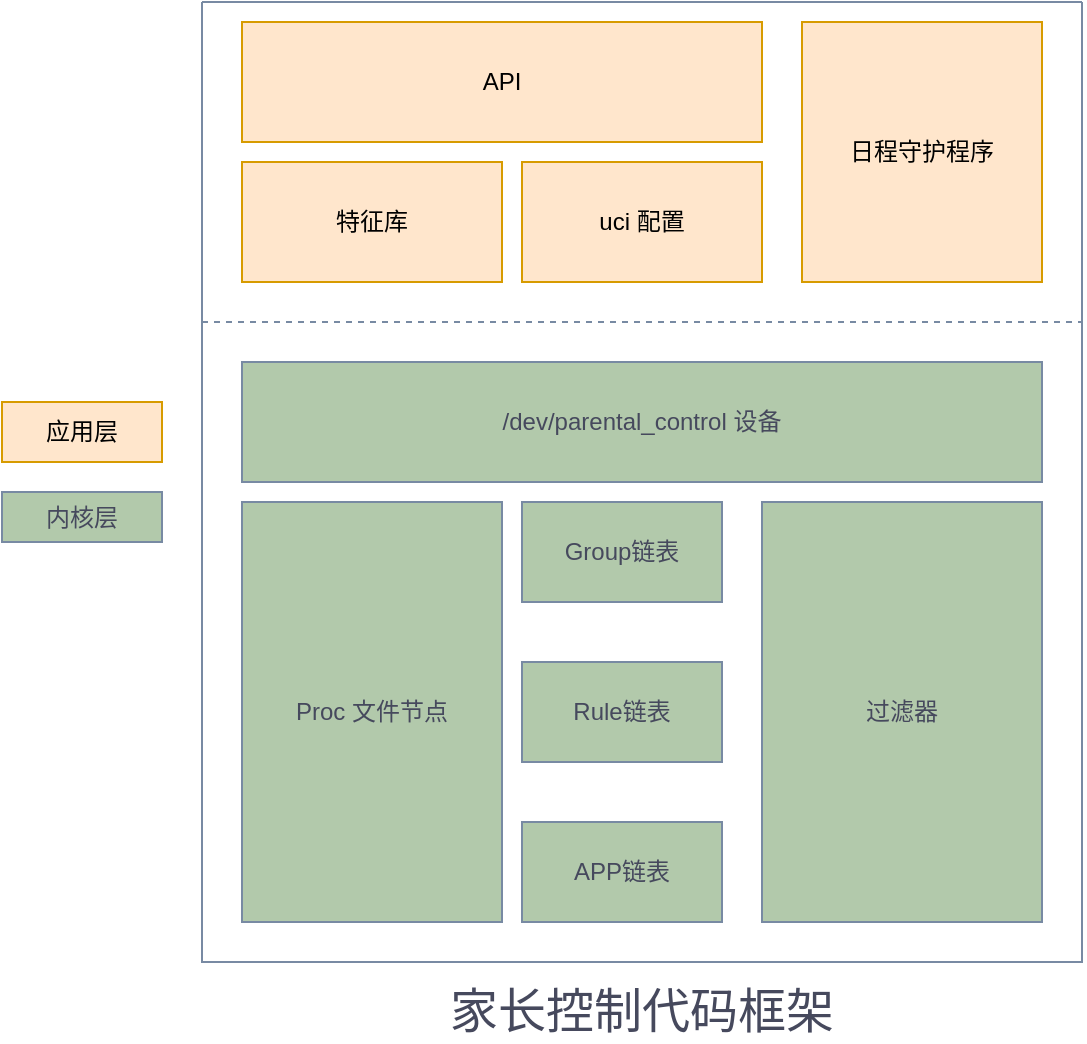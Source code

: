 <mxfile version="20.3.0" type="device" pages="3"><diagram id="6uLKASHtY9k-KsT4G5f2" name="代码框架"><mxGraphModel dx="1422" dy="839" grid="0" gridSize="10" guides="1" tooltips="1" connect="1" arrows="1" fold="1" page="1" pageScale="1" pageWidth="1169" pageHeight="1654" math="0" shadow="0"><root><mxCell id="0"/><mxCell id="1" parent="0"/><mxCell id="5DPQYN1WljX6qjbgzVaq-7" value="过滤器" style="rounded=0;whiteSpace=wrap;html=1;fillColor=#B2C9AB;strokeColor=#788AA3;fontColor=#46495D;" parent="1" vertex="1"><mxGeometry x="660" y="360" width="140" height="210" as="geometry"/></mxCell><mxCell id="5DPQYN1WljX6qjbgzVaq-11" value="Group链表" style="rounded=0;whiteSpace=wrap;html=1;fillColor=#B2C9AB;strokeColor=#788AA3;fontColor=#46495D;" parent="1" vertex="1"><mxGeometry x="540" y="360" width="100" height="50" as="geometry"/></mxCell><mxCell id="5DPQYN1WljX6qjbgzVaq-12" value="Rule链表" style="rounded=0;whiteSpace=wrap;html=1;fillColor=#B2C9AB;strokeColor=#788AA3;fontColor=#46495D;" parent="1" vertex="1"><mxGeometry x="540" y="440" width="100" height="50" as="geometry"/></mxCell><mxCell id="5DPQYN1WljX6qjbgzVaq-13" value="APP链表" style="rounded=0;whiteSpace=wrap;html=1;fillColor=#B2C9AB;strokeColor=#788AA3;fontColor=#46495D;" parent="1" vertex="1"><mxGeometry x="540" y="520" width="100" height="50" as="geometry"/></mxCell><mxCell id="5DPQYN1WljX6qjbgzVaq-14" value="Proc 文件节点" style="rounded=0;whiteSpace=wrap;html=1;fillColor=#B2C9AB;strokeColor=#788AA3;fontColor=#46495D;" parent="1" vertex="1"><mxGeometry x="400" y="360" width="130" height="210" as="geometry"/></mxCell><mxCell id="5DPQYN1WljX6qjbgzVaq-15" value="/dev/parental_control 设备" style="rounded=0;whiteSpace=wrap;html=1;fillColor=#B2C9AB;strokeColor=#788AA3;fontColor=#46495D;" parent="1" vertex="1"><mxGeometry x="400" y="290" width="400" height="60" as="geometry"/></mxCell><mxCell id="5DPQYN1WljX6qjbgzVaq-16" value="uci 配置" style="rounded=0;whiteSpace=wrap;html=1;fillColor=#ffe6cc;strokeColor=#d79b00;" parent="1" vertex="1"><mxGeometry x="540" y="190" width="120" height="60" as="geometry"/></mxCell><mxCell id="5DPQYN1WljX6qjbgzVaq-17" value="特征库" style="rounded=0;whiteSpace=wrap;html=1;fillColor=#ffe6cc;strokeColor=#d79b00;" parent="1" vertex="1"><mxGeometry x="400" y="190" width="130" height="60" as="geometry"/></mxCell><mxCell id="5DPQYN1WljX6qjbgzVaq-18" value="日程守护程序" style="rounded=0;whiteSpace=wrap;html=1;fillColor=#ffe6cc;strokeColor=#d79b00;" parent="1" vertex="1"><mxGeometry x="680" y="120" width="120" height="130" as="geometry"/></mxCell><mxCell id="5DPQYN1WljX6qjbgzVaq-19" value="API" style="rounded=0;whiteSpace=wrap;html=1;fillColor=#ffe6cc;strokeColor=#d79b00;" parent="1" vertex="1"><mxGeometry x="400" y="120" width="260" height="60" as="geometry"/></mxCell><mxCell id="5DPQYN1WljX6qjbgzVaq-31" value="" style="endArrow=none;html=1;rounded=0;strokeColor=#788AA3;fontColor=#46495D;fillColor=#B2C9AB;dashed=1;" parent="1" edge="1"><mxGeometry width="50" height="50" relative="1" as="geometry"><mxPoint x="380" y="270" as="sourcePoint"/><mxPoint x="820" y="270" as="targetPoint"/></mxGeometry></mxCell><mxCell id="5DPQYN1WljX6qjbgzVaq-32" value="" style="swimlane;startSize=0;strokeColor=#788AA3;fontColor=#46495D;fillColor=#B2C9AB;" parent="1" vertex="1"><mxGeometry x="380" y="110" width="440" height="480" as="geometry"/></mxCell><mxCell id="uKZ67aqbzvbSGHzUvlSe-1" value="应用层" style="rounded=0;whiteSpace=wrap;html=1;fillColor=#ffe6cc;strokeColor=#d79b00;" parent="1" vertex="1"><mxGeometry x="280" y="310" width="80" height="30" as="geometry"/></mxCell><mxCell id="uKZ67aqbzvbSGHzUvlSe-3" value="内核层" style="rounded=0;whiteSpace=wrap;html=1;fillColor=#B2C9AB;strokeColor=#788AA3;fontColor=#46495D;" parent="1" vertex="1"><mxGeometry x="280" y="355" width="80" height="25" as="geometry"/></mxCell><mxCell id="uKZ67aqbzvbSGHzUvlSe-4" value="家长控制代码框架" style="text;html=1;strokeColor=none;fillColor=none;align=center;verticalAlign=middle;whiteSpace=wrap;rounded=0;fontColor=#46495D;fontSize=24;" parent="1" vertex="1"><mxGeometry x="485" y="600" width="230" height="30" as="geometry"/></mxCell></root></mxGraphModel></diagram><diagram id="dTFN40Ra_H5WmcAkKFOq" name="包含关系"><mxGraphModel dx="1422" dy="839" grid="1" gridSize="10" guides="1" tooltips="1" connect="1" arrows="1" fold="1" page="1" pageScale="1" pageWidth="1169" pageHeight="1654" math="0" shadow="0"><root><mxCell id="0"/><mxCell id="1" parent="0"/><mxCell id="N9gkXzox6bqGqihpe50O-2" value="Group1" style="rounded=0;whiteSpace=wrap;html=1;fillColor=#ffe6cc;strokeColor=#d79b00;" parent="1" vertex="1"><mxGeometry x="150" y="232.5" width="100" height="50" as="geometry"/></mxCell><mxCell id="N9gkXzox6bqGqihpe50O-3" value="Group2" style="rounded=0;whiteSpace=wrap;html=1;fillColor=#ffe6cc;strokeColor=#d79b00;" parent="1" vertex="1"><mxGeometry x="310" y="232.5" width="100" height="50" as="geometry"/></mxCell><mxCell id="N9gkXzox6bqGqihpe50O-4" value="MAC1" style="rounded=0;whiteSpace=wrap;html=1;fillColor=#f8cecc;strokeColor=#b85450;" parent="1" vertex="1"><mxGeometry x="170" y="332.5" width="90" height="50" as="geometry"/></mxCell><mxCell id="N9gkXzox6bqGqihpe50O-6" value="/dev/parental_control 设备" style="rounded=0;whiteSpace=wrap;html=1;fillColor=#B2C9AB;strokeColor=#788AA3;fontColor=#46495D;" parent="1" vertex="1"><mxGeometry x="487.5" y="122.5" width="180" height="60" as="geometry"/></mxCell><mxCell id="N9gkXzox6bqGqihpe50O-15" value="各元素间包含和引用关系" style="text;html=1;strokeColor=none;fillColor=none;align=center;verticalAlign=middle;whiteSpace=wrap;rounded=0;fontColor=#46495D;fontSize=24;" parent="1" vertex="1"><mxGeometry x="452.5" y="450" width="297.5" height="30" as="geometry"/></mxCell><mxCell id="D3Auq2hZN2ZVuneCRqRy-1" value="" style="shape=curlyBracket;whiteSpace=wrap;html=1;rounded=1;flipH=1;strokeColor=#788AA3;fontSize=24;fontColor=#46495D;fillColor=#B2C9AB;rotation=-90;" vertex="1" parent="1"><mxGeometry x="552.5" y="-190" width="50" height="785" as="geometry"/></mxCell><mxCell id="D3Auq2hZN2ZVuneCRqRy-3" value="Group3" style="rounded=0;whiteSpace=wrap;html=1;fillColor=#ffe6cc;strokeColor=#d79b00;" vertex="1" parent="1"><mxGeometry x="450" y="232.5" width="100" height="50" as="geometry"/></mxCell><mxCell id="D3Auq2hZN2ZVuneCRqRy-4" value="" style="shape=curlyBracket;whiteSpace=wrap;html=1;rounded=1;flipH=1;strokeColor=#788AA3;fontSize=24;fontColor=#46495D;fillColor=#B2C9AB;rotation=-90;" vertex="1" parent="1"><mxGeometry x="350" y="152.5" width="50" height="310" as="geometry"/></mxCell><mxCell id="D3Auq2hZN2ZVuneCRqRy-5" value="Rule1" style="rounded=0;whiteSpace=wrap;html=1;fillColor=#fff2cc;strokeColor=#d6b656;" vertex="1" parent="1"><mxGeometry x="650" y="232.5" width="100" height="50" as="geometry"/></mxCell><mxCell id="D3Auq2hZN2ZVuneCRqRy-6" value="Rule2" style="rounded=0;whiteSpace=wrap;html=1;fillColor=#fff2cc;strokeColor=#d6b656;" vertex="1" parent="1"><mxGeometry x="780" y="232.5" width="100" height="50" as="geometry"/></mxCell><mxCell id="D3Auq2hZN2ZVuneCRqRy-7" value="APP1" style="rounded=0;whiteSpace=wrap;html=1;fillColor=#e1d5e7;strokeColor=#9673a6;" vertex="1" parent="1"><mxGeometry x="650" y="332.5" width="90" height="50" as="geometry"/></mxCell><mxCell id="D3Auq2hZN2ZVuneCRqRy-10" value="Rule3" style="rounded=0;whiteSpace=wrap;html=1;fillColor=#fff2cc;strokeColor=#d6b656;" vertex="1" parent="1"><mxGeometry x="920" y="232.5" width="100" height="50" as="geometry"/></mxCell><mxCell id="D3Auq2hZN2ZVuneCRqRy-11" value="" style="shape=curlyBracket;whiteSpace=wrap;html=1;rounded=1;flipH=1;strokeColor=#788AA3;fontSize=24;fontColor=#46495D;fillColor=#B2C9AB;rotation=-90;" vertex="1" parent="1"><mxGeometry x="820" y="152.5" width="50" height="310" as="geometry"/></mxCell><mxCell id="D3Auq2hZN2ZVuneCRqRy-19" value="MAC2" style="rounded=0;whiteSpace=wrap;html=1;fillColor=#f8cecc;strokeColor=#b85450;" vertex="1" parent="1"><mxGeometry x="270" y="332.5" width="90" height="50" as="geometry"/></mxCell><mxCell id="D3Auq2hZN2ZVuneCRqRy-20" value="MAC3" style="rounded=0;whiteSpace=wrap;html=1;fillColor=#f8cecc;strokeColor=#b85450;" vertex="1" parent="1"><mxGeometry x="370" y="332.5" width="90" height="50" as="geometry"/></mxCell><mxCell id="D3Auq2hZN2ZVuneCRqRy-21" value="Rule2" style="rounded=0;whiteSpace=wrap;html=1;fillColor=#fff2cc;strokeColor=#d6b656;" vertex="1" parent="1"><mxGeometry x="470" y="332.5" width="90" height="50" as="geometry"/></mxCell><mxCell id="D3Auq2hZN2ZVuneCRqRy-22" value="APP2" style="rounded=0;whiteSpace=wrap;html=1;fillColor=#e1d5e7;strokeColor=#9673a6;" vertex="1" parent="1"><mxGeometry x="750" y="332.5" width="90" height="50" as="geometry"/></mxCell><mxCell id="D3Auq2hZN2ZVuneCRqRy-23" value="APP3" style="rounded=0;whiteSpace=wrap;html=1;fillColor=#e1d5e7;strokeColor=#9673a6;" vertex="1" parent="1"><mxGeometry x="850" y="332.5" width="90" height="50" as="geometry"/></mxCell><mxCell id="D3Auq2hZN2ZVuneCRqRy-24" value="例外APP1" style="rounded=0;whiteSpace=wrap;html=1;fillColor=#dae8fc;strokeColor=#6c8ebf;" vertex="1" parent="1"><mxGeometry x="950" y="332.5" width="90" height="50" as="geometry"/></mxCell><mxCell id="a9ki1LJTkm2bMgggJO4H-2" value="" style="verticalLabelPosition=bottom;verticalAlign=top;html=1;shape=mxgraph.basic.rect;fillColor2=none;strokeWidth=1;size=20;indent=5;strokeColor=#DDA15E;fontColor=#FEFAE0;fillColor=none;" vertex="1" parent="1"><mxGeometry x="140" y="102.5" width="910" height="330" as="geometry"/></mxCell></root></mxGraphModel></diagram><diagram id="-16-nvuNSNKq-dl85kSg" name="过滤器流程"><mxGraphModel dx="1422" dy="839" grid="0" gridSize="10" guides="1" tooltips="1" connect="1" arrows="1" fold="1" page="1" pageScale="1" pageWidth="1169" pageHeight="1654" math="0" shadow="0"><root><mxCell id="0"/><mxCell id="1" parent="0"/><mxCell id="x5p6yMdZW9c_6qV2wnZR-27" value="" style="edgeStyle=orthogonalEdgeStyle;rounded=0;orthogonalLoop=1;jettySize=auto;html=1;" edge="1" parent="1" source="j19xxh12QN0FUBic7q6n-1" target="x5p6yMdZW9c_6qV2wnZR-26"><mxGeometry relative="1" as="geometry"/></mxCell><mxCell id="j19xxh12QN0FUBic7q6n-1" value="截获到数据包" style="strokeWidth=2;html=1;shape=mxgraph.flowchart.start_1;whiteSpace=wrap;fillColor=none;" vertex="1" parent="1"><mxGeometry x="390" y="20" width="100" height="60" as="geometry"/></mxCell><mxCell id="x5p6yMdZW9c_6qV2wnZR-4" value="" style="edgeStyle=orthogonalEdgeStyle;rounded=0;orthogonalLoop=1;jettySize=auto;html=1;" edge="1" parent="1" source="x5p6yMdZW9c_6qV2wnZR-2" target="x5p6yMdZW9c_6qV2wnZR-3"><mxGeometry relative="1" as="geometry"/></mxCell><mxCell id="x5p6yMdZW9c_6qV2wnZR-14" value="" style="edgeStyle=orthogonalEdgeStyle;rounded=0;orthogonalLoop=1;jettySize=auto;html=1;" edge="1" parent="1" source="x5p6yMdZW9c_6qV2wnZR-2" target="x5p6yMdZW9c_6qV2wnZR-13"><mxGeometry relative="1" as="geometry"/></mxCell><mxCell id="x5p6yMdZW9c_6qV2wnZR-2" value="分组匹配成功？" style="strokeWidth=2;html=1;shape=mxgraph.flowchart.decision;whiteSpace=wrap;" vertex="1" parent="1"><mxGeometry x="390" y="190" width="100" height="100" as="geometry"/></mxCell><mxCell id="x5p6yMdZW9c_6qV2wnZR-9" value="" style="edgeStyle=orthogonalEdgeStyle;rounded=0;orthogonalLoop=1;jettySize=auto;html=1;" edge="1" parent="1" source="x5p6yMdZW9c_6qV2wnZR-3" target="x5p6yMdZW9c_6qV2wnZR-5"><mxGeometry relative="1" as="geometry"/></mxCell><mxCell id="x5p6yMdZW9c_6qV2wnZR-10" value="" style="edgeStyle=orthogonalEdgeStyle;rounded=0;orthogonalLoop=1;jettySize=auto;html=1;" edge="1" parent="1" source="x5p6yMdZW9c_6qV2wnZR-3" target="x5p6yMdZW9c_6qV2wnZR-8"><mxGeometry relative="1" as="geometry"/></mxCell><mxCell id="AdJU5Cs05SyyDKfufYf4-1" value="N" style="edgeLabel;html=1;align=center;verticalAlign=middle;resizable=0;points=[];" vertex="1" connectable="0" parent="x5p6yMdZW9c_6qV2wnZR-10"><mxGeometry x="-0.727" y="-1" relative="1" as="geometry"><mxPoint as="offset"/></mxGeometry></mxCell><mxCell id="x5p6yMdZW9c_6qV2wnZR-3" value="禁止匿名设备？" style="strokeWidth=2;html=1;shape=mxgraph.flowchart.decision;whiteSpace=wrap;" vertex="1" parent="1"><mxGeometry x="570" y="190" width="100" height="100" as="geometry"/></mxCell><mxCell id="x5p6yMdZW9c_6qV2wnZR-5" value="DROP" style="strokeWidth=2;html=1;shape=mxgraph.flowchart.terminator;whiteSpace=wrap;" vertex="1" parent="1"><mxGeometry x="580" y="320" width="80" height="40" as="geometry"/></mxCell><mxCell id="x5p6yMdZW9c_6qV2wnZR-8" value="ACCEPT" style="strokeWidth=2;html=1;shape=mxgraph.flowchart.terminator;whiteSpace=wrap;" vertex="1" parent="1"><mxGeometry x="780" y="220" width="60" height="40" as="geometry"/></mxCell><mxCell id="x5p6yMdZW9c_6qV2wnZR-25" value="" style="edgeStyle=orthogonalEdgeStyle;rounded=0;orthogonalLoop=1;jettySize=auto;html=1;" edge="1" parent="1" source="x5p6yMdZW9c_6qV2wnZR-13" target="x5p6yMdZW9c_6qV2wnZR-24"><mxGeometry relative="1" as="geometry"/></mxCell><mxCell id="x5p6yMdZW9c_6qV2wnZR-13" value="获取分组规则" style="whiteSpace=wrap;html=1;strokeWidth=2;" vertex="1" parent="1"><mxGeometry x="380" y="320" width="120" height="60" as="geometry"/></mxCell><mxCell id="x5p6yMdZW9c_6qV2wnZR-30" value="" style="edgeStyle=orthogonalEdgeStyle;rounded=0;orthogonalLoop=1;jettySize=auto;html=1;" edge="1" parent="1" source="x5p6yMdZW9c_6qV2wnZR-24" target="x5p6yMdZW9c_6qV2wnZR-29"><mxGeometry relative="1" as="geometry"/></mxCell><mxCell id="x5p6yMdZW9c_6qV2wnZR-35" value="" style="edgeStyle=orthogonalEdgeStyle;rounded=0;orthogonalLoop=1;jettySize=auto;html=1;" edge="1" parent="1" source="x5p6yMdZW9c_6qV2wnZR-24"><mxGeometry relative="1" as="geometry"><mxPoint x="438.75" y="607" as="targetPoint"/></mxGeometry></mxCell><mxCell id="x5p6yMdZW9c_6qV2wnZR-24" value="需要匹配应用？" style="rhombus;whiteSpace=wrap;html=1;strokeWidth=2;" vertex="1" parent="1"><mxGeometry x="370" y="410" width="140" height="120" as="geometry"/></mxCell><mxCell id="x5p6yMdZW9c_6qV2wnZR-28" value="" style="edgeStyle=orthogonalEdgeStyle;rounded=0;orthogonalLoop=1;jettySize=auto;html=1;" edge="1" parent="1" source="x5p6yMdZW9c_6qV2wnZR-26" target="x5p6yMdZW9c_6qV2wnZR-2"><mxGeometry relative="1" as="geometry"/></mxCell><mxCell id="x5p6yMdZW9c_6qV2wnZR-26" value="获取源MAC" style="whiteSpace=wrap;html=1;fillColor=none;strokeWidth=2;" vertex="1" parent="1"><mxGeometry x="380" y="110" width="120" height="60" as="geometry"/></mxCell><mxCell id="x5p6yMdZW9c_6qV2wnZR-79" value="" style="edgeStyle=orthogonalEdgeStyle;rounded=0;orthogonalLoop=1;jettySize=auto;html=1;" edge="1" parent="1" source="x5p6yMdZW9c_6qV2wnZR-29" target="x5p6yMdZW9c_6qV2wnZR-32"><mxGeometry relative="1" as="geometry"/></mxCell><mxCell id="AdJU5Cs05SyyDKfufYf4-7" value="N" style="edgeLabel;html=1;align=center;verticalAlign=middle;resizable=0;points=[];" vertex="1" connectable="0" parent="x5p6yMdZW9c_6qV2wnZR-79"><mxGeometry x="-0.72" y="-1" relative="1" as="geometry"><mxPoint as="offset"/></mxGeometry></mxCell><mxCell id="x5p6yMdZW9c_6qV2wnZR-80" value="" style="edgeStyle=orthogonalEdgeStyle;rounded=0;orthogonalLoop=1;jettySize=auto;html=1;" edge="1" parent="1" source="x5p6yMdZW9c_6qV2wnZR-29" target="x5p6yMdZW9c_6qV2wnZR-34"><mxGeometry relative="1" as="geometry"/></mxCell><mxCell id="x5p6yMdZW9c_6qV2wnZR-29" value="禁止上网？" style="rhombus;whiteSpace=wrap;html=1;strokeWidth=2;" vertex="1" parent="1"><mxGeometry x="590" y="410" width="140" height="120" as="geometry"/></mxCell><mxCell id="x5p6yMdZW9c_6qV2wnZR-32" value="ACCEPT" style="strokeWidth=2;html=1;shape=mxgraph.flowchart.terminator;whiteSpace=wrap;" vertex="1" parent="1"><mxGeometry x="830" y="450" width="60" height="40" as="geometry"/></mxCell><mxCell id="x5p6yMdZW9c_6qV2wnZR-34" value="DROP" style="strokeWidth=2;html=1;shape=mxgraph.flowchart.terminator;whiteSpace=wrap;" vertex="1" parent="1"><mxGeometry x="620" y="560" width="80" height="40" as="geometry"/></mxCell><mxCell id="x5p6yMdZW9c_6qV2wnZR-42" value="" style="edgeStyle=orthogonalEdgeStyle;rounded=0;orthogonalLoop=1;jettySize=auto;html=1;" edge="1" parent="1" source="x5p6yMdZW9c_6qV2wnZR-40" target="x5p6yMdZW9c_6qV2wnZR-41"><mxGeometry relative="1" as="geometry"/></mxCell><mxCell id="x5p6yMdZW9c_6qV2wnZR-40" value="数据包解析" style="whiteSpace=wrap;html=1;strokeWidth=2;" vertex="1" parent="1"><mxGeometry x="380" y="550" width="120" height="60" as="geometry"/></mxCell><mxCell id="x5p6yMdZW9c_6qV2wnZR-44" value="" style="edgeStyle=orthogonalEdgeStyle;rounded=0;orthogonalLoop=1;jettySize=auto;html=1;" edge="1" parent="1" source="x5p6yMdZW9c_6qV2wnZR-41" target="x5p6yMdZW9c_6qV2wnZR-43"><mxGeometry relative="1" as="geometry"/></mxCell><mxCell id="x5p6yMdZW9c_6qV2wnZR-41" value="获取分组应用列表" style="whiteSpace=wrap;html=1;strokeWidth=2;" vertex="1" parent="1"><mxGeometry x="380" y="650" width="120" height="60" as="geometry"/></mxCell><mxCell id="x5p6yMdZW9c_6qV2wnZR-46" value="" style="edgeStyle=orthogonalEdgeStyle;rounded=0;orthogonalLoop=1;jettySize=auto;html=1;" edge="1" parent="1" source="x5p6yMdZW9c_6qV2wnZR-43" target="x5p6yMdZW9c_6qV2wnZR-45"><mxGeometry relative="1" as="geometry"/></mxCell><mxCell id="x5p6yMdZW9c_6qV2wnZR-52" value="" style="edgeStyle=orthogonalEdgeStyle;rounded=0;orthogonalLoop=1;jettySize=auto;html=1;entryX=0;entryY=0.5;entryDx=0;entryDy=0;entryPerimeter=0;" edge="1" parent="1" source="x5p6yMdZW9c_6qV2wnZR-43" target="x5p6yMdZW9c_6qV2wnZR-53"><mxGeometry relative="1" as="geometry"><mxPoint x="558.75" y="844" as="targetPoint"/></mxGeometry></mxCell><mxCell id="AdJU5Cs05SyyDKfufYf4-2" value="N" style="edgeLabel;html=1;align=center;verticalAlign=middle;resizable=0;points=[];" vertex="1" connectable="0" parent="x5p6yMdZW9c_6qV2wnZR-52"><mxGeometry x="-0.75" relative="1" as="geometry"><mxPoint as="offset"/></mxGeometry></mxCell><mxCell id="x5p6yMdZW9c_6qV2wnZR-43" value="IP协议匹配？" style="rhombus;whiteSpace=wrap;html=1;strokeWidth=2;" vertex="1" parent="1"><mxGeometry x="400" y="750" width="80" height="80" as="geometry"/></mxCell><mxCell id="x5p6yMdZW9c_6qV2wnZR-48" value="" style="edgeStyle=orthogonalEdgeStyle;rounded=0;orthogonalLoop=1;jettySize=auto;html=1;" edge="1" parent="1" source="x5p6yMdZW9c_6qV2wnZR-45" target="x5p6yMdZW9c_6qV2wnZR-47"><mxGeometry relative="1" as="geometry"/></mxCell><mxCell id="x5p6yMdZW9c_6qV2wnZR-45" value="端口匹配？" style="rhombus;whiteSpace=wrap;html=1;strokeWidth=2;" vertex="1" parent="1"><mxGeometry x="400" y="860" width="80" height="80" as="geometry"/></mxCell><mxCell id="x5p6yMdZW9c_6qV2wnZR-69" value="" style="edgeStyle=orthogonalEdgeStyle;rounded=0;orthogonalLoop=1;jettySize=auto;html=1;" edge="1" parent="1" source="x5p6yMdZW9c_6qV2wnZR-47" target="x5p6yMdZW9c_6qV2wnZR-64"><mxGeometry relative="1" as="geometry"/></mxCell><mxCell id="x5p6yMdZW9c_6qV2wnZR-47" value="url 匹配或特征码匹配？" style="rhombus;whiteSpace=wrap;html=1;strokeWidth=2;" vertex="1" parent="1"><mxGeometry x="370" y="970" width="140" height="100" as="geometry"/></mxCell><mxCell id="x5p6yMdZW9c_6qV2wnZR-53" value="ACCEPT" style="strokeWidth=2;html=1;shape=mxgraph.flowchart.terminator;whiteSpace=wrap;" vertex="1" parent="1"><mxGeometry x="600" y="770" width="60" height="40" as="geometry"/></mxCell><mxCell id="x5p6yMdZW9c_6qV2wnZR-54" value="" style="edgeStyle=orthogonalEdgeStyle;rounded=0;orthogonalLoop=1;jettySize=auto;html=1;exitX=1;exitY=0.5;exitDx=0;exitDy=0;entryX=0;entryY=0.5;entryDx=0;entryDy=0;entryPerimeter=0;" edge="1" parent="1" source="x5p6yMdZW9c_6qV2wnZR-45" target="x5p6yMdZW9c_6qV2wnZR-55"><mxGeometry relative="1" as="geometry"><mxPoint x="474.75" y="957" as="sourcePoint"/><mxPoint x="554.75" y="957" as="targetPoint"/></mxGeometry></mxCell><mxCell id="AdJU5Cs05SyyDKfufYf4-5" value="N" style="edgeLabel;html=1;align=center;verticalAlign=middle;resizable=0;points=[];" vertex="1" connectable="0" parent="x5p6yMdZW9c_6qV2wnZR-54"><mxGeometry x="-0.783" relative="1" as="geometry"><mxPoint as="offset"/></mxGeometry></mxCell><mxCell id="x5p6yMdZW9c_6qV2wnZR-55" value="ACCEPT" style="strokeWidth=2;html=1;shape=mxgraph.flowchart.terminator;whiteSpace=wrap;" vertex="1" parent="1"><mxGeometry x="600" y="880" width="60" height="40" as="geometry"/></mxCell><mxCell id="x5p6yMdZW9c_6qV2wnZR-56" value="" style="edgeStyle=orthogonalEdgeStyle;rounded=0;orthogonalLoop=1;jettySize=auto;html=1;exitX=1;exitY=0.463;exitDx=0;exitDy=0;exitPerimeter=0;entryX=0;entryY=0.5;entryDx=0;entryDy=0;entryPerimeter=0;" edge="1" parent="1" source="x5p6yMdZW9c_6qV2wnZR-47" target="x5p6yMdZW9c_6qV2wnZR-57"><mxGeometry relative="1" as="geometry"><mxPoint x="476.75" y="1069" as="sourcePoint"/><mxPoint x="556.75" y="1069" as="targetPoint"/></mxGeometry></mxCell><mxCell id="AdJU5Cs05SyyDKfufYf4-6" value="N" style="edgeLabel;html=1;align=center;verticalAlign=middle;resizable=0;points=[];" vertex="1" connectable="0" parent="x5p6yMdZW9c_6qV2wnZR-56"><mxGeometry x="-0.769" y="1" relative="1" as="geometry"><mxPoint as="offset"/></mxGeometry></mxCell><mxCell id="x5p6yMdZW9c_6qV2wnZR-57" value="ACCEPT" style="strokeWidth=2;html=1;shape=mxgraph.flowchart.terminator;whiteSpace=wrap;" vertex="1" parent="1"><mxGeometry x="610" y="1000" width="60" height="40" as="geometry"/></mxCell><mxCell id="x5p6yMdZW9c_6qV2wnZR-70" value="" style="edgeStyle=orthogonalEdgeStyle;rounded=0;orthogonalLoop=1;jettySize=auto;html=1;" edge="1" parent="1" source="x5p6yMdZW9c_6qV2wnZR-64" target="x5p6yMdZW9c_6qV2wnZR-65"><mxGeometry relative="1" as="geometry"/></mxCell><mxCell id="x5p6yMdZW9c_6qV2wnZR-64" value="数据流操作设置" style="whiteSpace=wrap;html=1;strokeWidth=2;" vertex="1" parent="1"><mxGeometry x="380" y="1090" width="120" height="60" as="geometry"/></mxCell><mxCell id="x5p6yMdZW9c_6qV2wnZR-68" value="" style="edgeStyle=orthogonalEdgeStyle;rounded=0;orthogonalLoop=1;jettySize=auto;html=1;" edge="1" parent="1" source="x5p6yMdZW9c_6qV2wnZR-65" target="x5p6yMdZW9c_6qV2wnZR-67"><mxGeometry relative="1" as="geometry"/></mxCell><mxCell id="x5p6yMdZW9c_6qV2wnZR-65" value="匹配例外列表？" style="rhombus;whiteSpace=wrap;html=1;strokeWidth=2;" vertex="1" parent="1"><mxGeometry x="390" y="1200" width="100" height="80" as="geometry"/></mxCell><mxCell id="x5p6yMdZW9c_6qV2wnZR-72" value="" style="edgeStyle=orthogonalEdgeStyle;rounded=0;orthogonalLoop=1;jettySize=auto;html=1;" edge="1" parent="1" source="x5p6yMdZW9c_6qV2wnZR-67" target="x5p6yMdZW9c_6qV2wnZR-71"><mxGeometry relative="1" as="geometry"/></mxCell><mxCell id="x5p6yMdZW9c_6qV2wnZR-67" value="操作取反" style="whiteSpace=wrap;html=1;strokeWidth=2;" vertex="1" parent="1"><mxGeometry x="380" y="1320" width="120" height="60" as="geometry"/></mxCell><mxCell id="x5p6yMdZW9c_6qV2wnZR-75" value="" style="edgeStyle=orthogonalEdgeStyle;rounded=0;orthogonalLoop=1;jettySize=auto;html=1;" edge="1" parent="1" source="x5p6yMdZW9c_6qV2wnZR-71" target="x5p6yMdZW9c_6qV2wnZR-73"><mxGeometry relative="1" as="geometry"/></mxCell><mxCell id="x5p6yMdZW9c_6qV2wnZR-76" style="edgeStyle=orthogonalEdgeStyle;rounded=0;orthogonalLoop=1;jettySize=auto;html=1;entryX=0.5;entryY=0;entryDx=0;entryDy=0;entryPerimeter=0;" edge="1" parent="1" source="x5p6yMdZW9c_6qV2wnZR-71" target="x5p6yMdZW9c_6qV2wnZR-74"><mxGeometry relative="1" as="geometry"/></mxCell><mxCell id="AdJU5Cs05SyyDKfufYf4-4" value="N" style="edgeLabel;html=1;align=center;verticalAlign=middle;resizable=0;points=[];" vertex="1" connectable="0" parent="x5p6yMdZW9c_6qV2wnZR-76"><mxGeometry x="-0.8" y="3" relative="1" as="geometry"><mxPoint as="offset"/></mxGeometry></mxCell><mxCell id="x5p6yMdZW9c_6qV2wnZR-71" value="操作允许上网？" style="rhombus;whiteSpace=wrap;html=1;strokeWidth=2;" vertex="1" parent="1"><mxGeometry x="380" y="1420" width="120" height="80" as="geometry"/></mxCell><mxCell id="x5p6yMdZW9c_6qV2wnZR-73" value="ACCEPT" style="strokeWidth=2;html=1;shape=mxgraph.flowchart.terminator;whiteSpace=wrap;" vertex="1" parent="1"><mxGeometry x="410" y="1520" width="60" height="40" as="geometry"/></mxCell><mxCell id="x5p6yMdZW9c_6qV2wnZR-74" value="DROP" style="strokeWidth=2;html=1;shape=mxgraph.flowchart.terminator;whiteSpace=wrap;" vertex="1" parent="1"><mxGeometry x="520" y="1530" width="60" height="40" as="geometry"/></mxCell><mxCell id="x5p6yMdZW9c_6qV2wnZR-78" style="edgeStyle=orthogonalEdgeStyle;rounded=0;orthogonalLoop=1;jettySize=auto;html=1;" edge="1" parent="1" source="x5p6yMdZW9c_6qV2wnZR-65" target="x5p6yMdZW9c_6qV2wnZR-71"><mxGeometry relative="1" as="geometry"><mxPoint x="550" y="1422" as="targetPoint"/><mxPoint x="478.75" y="1240" as="sourcePoint"/><Array as="points"><mxPoint x="580" y="1240"/><mxPoint x="580" y="1400"/><mxPoint x="440" y="1400"/></Array></mxGeometry></mxCell><mxCell id="AdJU5Cs05SyyDKfufYf4-3" value="N" style="edgeLabel;html=1;align=center;verticalAlign=middle;resizable=0;points=[];" vertex="1" connectable="0" parent="x5p6yMdZW9c_6qV2wnZR-78"><mxGeometry x="-0.873" y="-4" relative="1" as="geometry"><mxPoint as="offset"/></mxGeometry></mxCell><mxCell id="AdJU5Cs05SyyDKfufYf4-8" value="Y" style="text;html=1;align=center;verticalAlign=middle;resizable=0;points=[];autosize=1;strokeColor=none;fillColor=none;" vertex="1" parent="1"><mxGeometry x="642" y="526" width="26" height="26" as="geometry"/></mxCell><mxCell id="AdJU5Cs05SyyDKfufYf4-9" value="N" style="text;html=1;align=center;verticalAlign=middle;resizable=0;points=[];autosize=1;strokeColor=none;fillColor=none;" vertex="1" parent="1"><mxGeometry x="504" y="450" width="27" height="26" as="geometry"/></mxCell><mxCell id="AdJU5Cs05SyyDKfufYf4-11" value="N" style="text;html=1;align=center;verticalAlign=middle;resizable=0;points=[];autosize=1;strokeColor=none;fillColor=none;" vertex="1" parent="1"><mxGeometry x="493" y="216" width="27" height="26" as="geometry"/></mxCell><mxCell id="AdJU5Cs05SyyDKfufYf4-12" value="Y" style="text;html=1;align=center;verticalAlign=middle;resizable=0;points=[];autosize=1;strokeColor=none;fillColor=none;" vertex="1" parent="1"><mxGeometry x="442" y="524" width="26" height="26" as="geometry"/></mxCell><mxCell id="AdJU5Cs05SyyDKfufYf4-14" value="Y" style="text;html=1;align=center;verticalAlign=middle;resizable=0;points=[];autosize=1;strokeColor=none;fillColor=none;" vertex="1" parent="1"><mxGeometry x="439" y="284" width="26" height="26" as="geometry"/></mxCell><mxCell id="AdJU5Cs05SyyDKfufYf4-15" value="Y" style="text;html=1;align=center;verticalAlign=middle;resizable=0;points=[];autosize=1;strokeColor=none;fillColor=none;" vertex="1" parent="1"><mxGeometry x="444" y="935" width="26" height="26" as="geometry"/></mxCell><mxCell id="AdJU5Cs05SyyDKfufYf4-16" value="Y" style="text;html=1;align=center;verticalAlign=middle;resizable=0;points=[];autosize=1;strokeColor=none;fillColor=none;" vertex="1" parent="1"><mxGeometry x="444" y="825" width="26" height="26" as="geometry"/></mxCell><mxCell id="AdJU5Cs05SyyDKfufYf4-17" value="Y" style="text;html=1;align=center;verticalAlign=middle;resizable=0;points=[];autosize=1;strokeColor=none;fillColor=none;" vertex="1" parent="1"><mxGeometry x="446" y="1062" width="26" height="26" as="geometry"/></mxCell><mxCell id="AdJU5Cs05SyyDKfufYf4-18" value="Y" style="text;html=1;align=center;verticalAlign=middle;resizable=0;points=[];autosize=1;strokeColor=none;fillColor=none;" vertex="1" parent="1"><mxGeometry x="444" y="1277" width="26" height="26" as="geometry"/></mxCell><mxCell id="AdJU5Cs05SyyDKfufYf4-19" value="Y" style="text;html=1;align=center;verticalAlign=middle;resizable=0;points=[];autosize=1;strokeColor=none;fillColor=none;" vertex="1" parent="1"><mxGeometry x="446" y="1491" width="26" height="26" as="geometry"/></mxCell></root></mxGraphModel></diagram></mxfile>